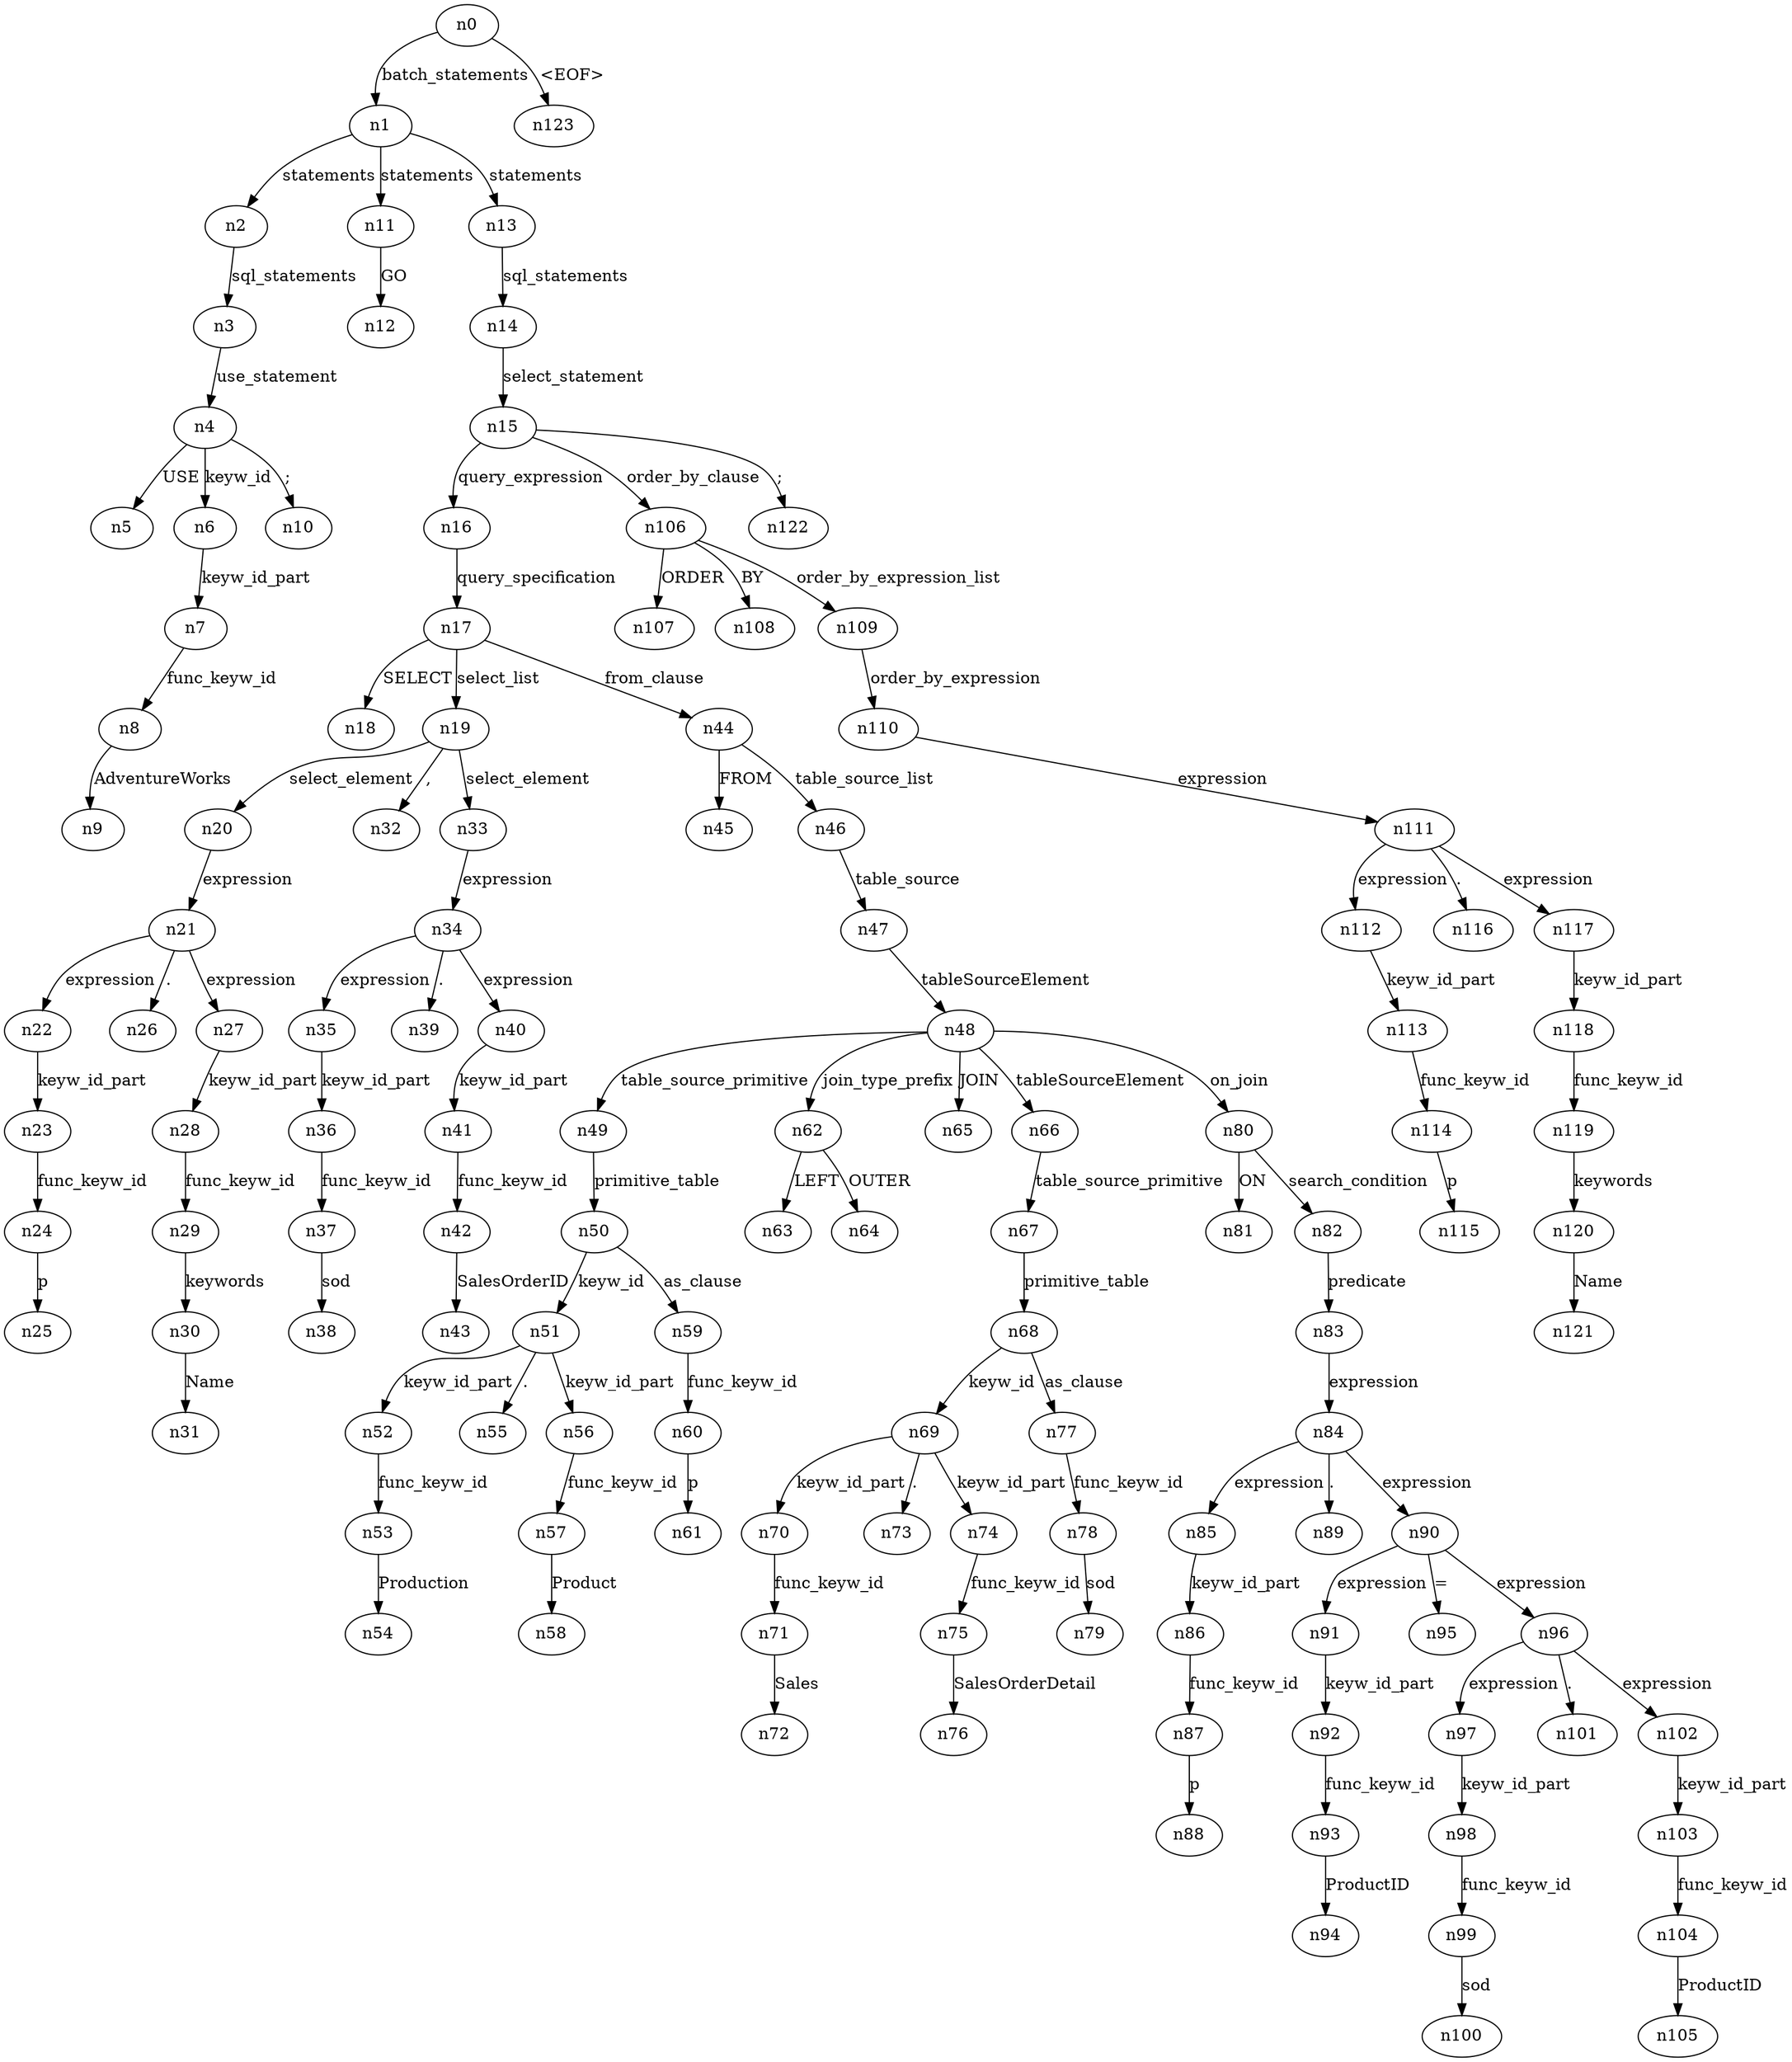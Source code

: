 digraph ParseTree {
  n0 -> n1 [label="batch_statements"];
  n1 -> n2 [label="statements"];
  n2 -> n3 [label="sql_statements"];
  n3 -> n4 [label="use_statement"];
  n4 -> n5 [label="USE"];
  n4 -> n6 [label="keyw_id"];
  n6 -> n7 [label="keyw_id_part"];
  n7 -> n8 [label="func_keyw_id"];
  n8 -> n9 [label="AdventureWorks"];
  n4 -> n10 [label=";"];
  n1 -> n11 [label="statements"];
  n11 -> n12 [label="GO"];
  n1 -> n13 [label="statements"];
  n13 -> n14 [label="sql_statements"];
  n14 -> n15 [label="select_statement"];
  n15 -> n16 [label="query_expression"];
  n16 -> n17 [label="query_specification"];
  n17 -> n18 [label="SELECT"];
  n17 -> n19 [label="select_list"];
  n19 -> n20 [label="select_element"];
  n20 -> n21 [label="expression"];
  n21 -> n22 [label="expression"];
  n22 -> n23 [label="keyw_id_part"];
  n23 -> n24 [label="func_keyw_id"];
  n24 -> n25 [label="p"];
  n21 -> n26 [label="."];
  n21 -> n27 [label="expression"];
  n27 -> n28 [label="keyw_id_part"];
  n28 -> n29 [label="func_keyw_id"];
  n29 -> n30 [label="keywords"];
  n30 -> n31 [label="Name"];
  n19 -> n32 [label=","];
  n19 -> n33 [label="select_element"];
  n33 -> n34 [label="expression"];
  n34 -> n35 [label="expression"];
  n35 -> n36 [label="keyw_id_part"];
  n36 -> n37 [label="func_keyw_id"];
  n37 -> n38 [label="sod"];
  n34 -> n39 [label="."];
  n34 -> n40 [label="expression"];
  n40 -> n41 [label="keyw_id_part"];
  n41 -> n42 [label="func_keyw_id"];
  n42 -> n43 [label="SalesOrderID"];
  n17 -> n44 [label="from_clause"];
  n44 -> n45 [label="FROM"];
  n44 -> n46 [label="table_source_list"];
  n46 -> n47 [label="table_source"];
  n47 -> n48 [label="tableSourceElement"];
  n48 -> n49 [label="table_source_primitive"];
  n49 -> n50 [label="primitive_table"];
  n50 -> n51 [label="keyw_id"];
  n51 -> n52 [label="keyw_id_part"];
  n52 -> n53 [label="func_keyw_id"];
  n53 -> n54 [label="Production"];
  n51 -> n55 [label="."];
  n51 -> n56 [label="keyw_id_part"];
  n56 -> n57 [label="func_keyw_id"];
  n57 -> n58 [label="Product"];
  n50 -> n59 [label="as_clause"];
  n59 -> n60 [label="func_keyw_id"];
  n60 -> n61 [label="p"];
  n48 -> n62 [label="join_type_prefix"];
  n62 -> n63 [label="LEFT"];
  n62 -> n64 [label="OUTER"];
  n48 -> n65 [label="JOIN"];
  n48 -> n66 [label="tableSourceElement"];
  n66 -> n67 [label="table_source_primitive"];
  n67 -> n68 [label="primitive_table"];
  n68 -> n69 [label="keyw_id"];
  n69 -> n70 [label="keyw_id_part"];
  n70 -> n71 [label="func_keyw_id"];
  n71 -> n72 [label="Sales"];
  n69 -> n73 [label="."];
  n69 -> n74 [label="keyw_id_part"];
  n74 -> n75 [label="func_keyw_id"];
  n75 -> n76 [label="SalesOrderDetail"];
  n68 -> n77 [label="as_clause"];
  n77 -> n78 [label="func_keyw_id"];
  n78 -> n79 [label="sod"];
  n48 -> n80 [label="on_join"];
  n80 -> n81 [label="ON"];
  n80 -> n82 [label="search_condition"];
  n82 -> n83 [label="predicate"];
  n83 -> n84 [label="expression"];
  n84 -> n85 [label="expression"];
  n85 -> n86 [label="keyw_id_part"];
  n86 -> n87 [label="func_keyw_id"];
  n87 -> n88 [label="p"];
  n84 -> n89 [label="."];
  n84 -> n90 [label="expression"];
  n90 -> n91 [label="expression"];
  n91 -> n92 [label="keyw_id_part"];
  n92 -> n93 [label="func_keyw_id"];
  n93 -> n94 [label="ProductID"];
  n90 -> n95 [label="="];
  n90 -> n96 [label="expression"];
  n96 -> n97 [label="expression"];
  n97 -> n98 [label="keyw_id_part"];
  n98 -> n99 [label="func_keyw_id"];
  n99 -> n100 [label="sod"];
  n96 -> n101 [label="."];
  n96 -> n102 [label="expression"];
  n102 -> n103 [label="keyw_id_part"];
  n103 -> n104 [label="func_keyw_id"];
  n104 -> n105 [label="ProductID"];
  n15 -> n106 [label="order_by_clause"];
  n106 -> n107 [label="ORDER"];
  n106 -> n108 [label="BY"];
  n106 -> n109 [label="order_by_expression_list"];
  n109 -> n110 [label="order_by_expression"];
  n110 -> n111 [label="expression"];
  n111 -> n112 [label="expression"];
  n112 -> n113 [label="keyw_id_part"];
  n113 -> n114 [label="func_keyw_id"];
  n114 -> n115 [label="p"];
  n111 -> n116 [label="."];
  n111 -> n117 [label="expression"];
  n117 -> n118 [label="keyw_id_part"];
  n118 -> n119 [label="func_keyw_id"];
  n119 -> n120 [label="keywords"];
  n120 -> n121 [label="Name"];
  n15 -> n122 [label=";"];
  n0 -> n123 [label="<EOF>"];
}